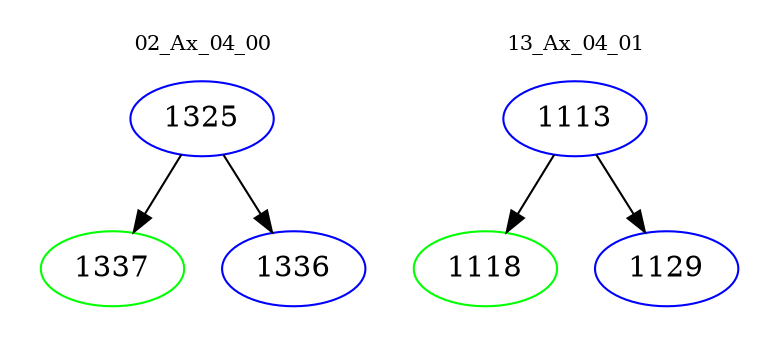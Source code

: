 digraph{
subgraph cluster_0 {
color = white
label = "02_Ax_04_00";
fontsize=10;
T0_1325 [label="1325", color="blue"]
T0_1325 -> T0_1337 [color="black"]
T0_1337 [label="1337", color="green"]
T0_1325 -> T0_1336 [color="black"]
T0_1336 [label="1336", color="blue"]
}
subgraph cluster_1 {
color = white
label = "13_Ax_04_01";
fontsize=10;
T1_1113 [label="1113", color="blue"]
T1_1113 -> T1_1118 [color="black"]
T1_1118 [label="1118", color="green"]
T1_1113 -> T1_1129 [color="black"]
T1_1129 [label="1129", color="blue"]
}
}
